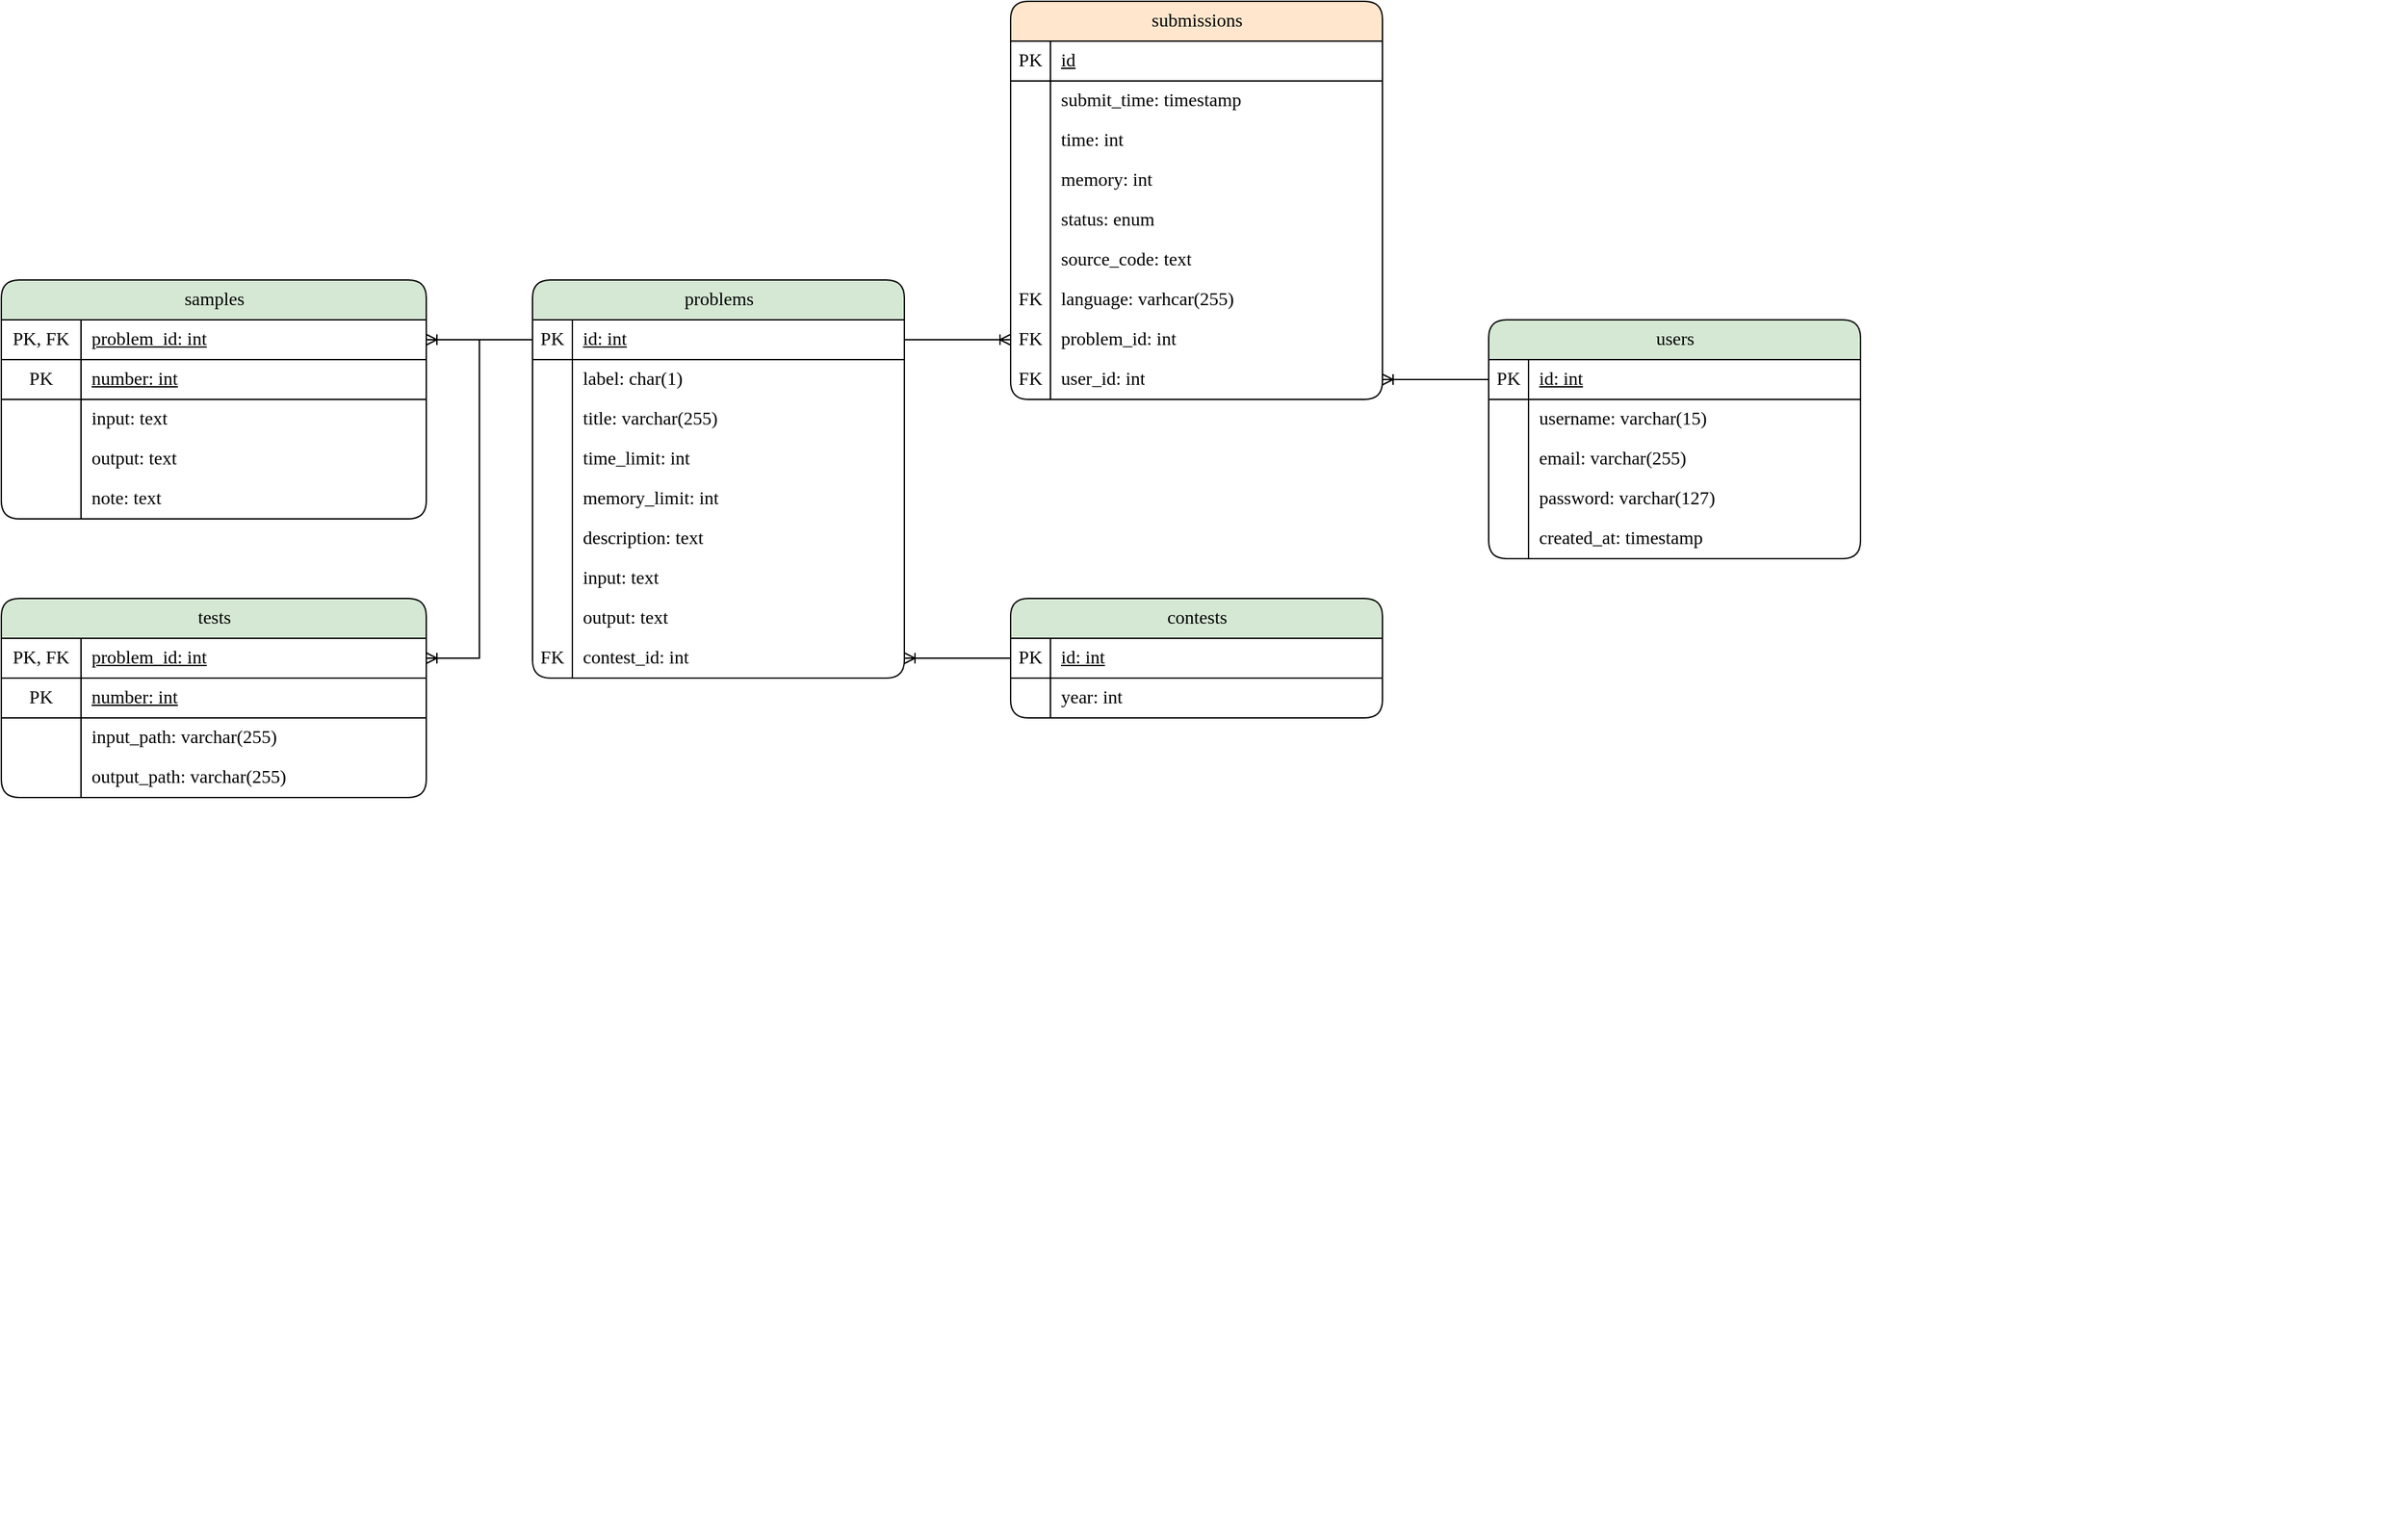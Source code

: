 <mxfile version="25.0.2">
  <diagram name="Page-1" id="STMvV1MIZ5TbxAqeWV0a">
    <mxGraphModel dx="-1514" dy="892" grid="1" gridSize="10" guides="1" tooltips="1" connect="1" arrows="1" fold="1" page="1" pageScale="1" pageWidth="850" pageHeight="1100" math="0" shadow="0">
      <root>
        <mxCell id="0" />
        <mxCell id="1" parent="0" />
        <mxCell id="ep8wzpfSpcMKoBnBQVjx-14" style="edgeStyle=orthogonalEdgeStyle;rounded=0;orthogonalLoop=1;jettySize=auto;html=1;exitX=0.5;exitY=1;exitDx=0;exitDy=0;fontFamily=iran;fontSize=12;fontColor=#000000;" parent="1" edge="1">
          <mxGeometry relative="1" as="geometry">
            <mxPoint x="4440" y="1190" as="sourcePoint" />
            <mxPoint x="4440" y="1190" as="targetPoint" />
          </mxGeometry>
        </mxCell>
        <mxCell id="ep8wzpfSpcMKoBnBQVjx-15" style="edgeStyle=orthogonalEdgeStyle;rounded=0;orthogonalLoop=1;jettySize=auto;html=1;exitX=0.5;exitY=1;exitDx=0;exitDy=0;fontFamily=iran;fontSize=12;fontColor=#000000;" parent="1" edge="1">
          <mxGeometry relative="1" as="geometry">
            <mxPoint x="5242" y="430" as="sourcePoint" />
            <mxPoint x="5242" y="430" as="targetPoint" />
          </mxGeometry>
        </mxCell>
        <mxCell id="ep8wzpfSpcMKoBnBQVjx-202" value="problems" style="shape=table;startSize=30;container=1;collapsible=1;childLayout=tableLayout;fixedRows=1;rowLines=0;fontStyle=0;align=center;resizeLast=1;html=1;fillColor=#d5e8d4;strokeColor=#000000;rounded=1;shadow=0;fontSize=14;fontFamily=iran;verticalAlign=middle;" parent="1" vertex="1">
          <mxGeometry x="3840" y="250" width="280" height="300" as="geometry" />
        </mxCell>
        <mxCell id="ep8wzpfSpcMKoBnBQVjx-203" value="" style="shape=tableRow;horizontal=0;startSize=0;swimlaneHead=0;swimlaneBody=0;fillColor=none;collapsible=0;dropTarget=0;points=[[0,0.5],[1,0.5]];portConstraint=eastwest;top=0;left=0;right=0;bottom=1;fontSize=14;fontFamily=iran;verticalAlign=middle;fontStyle=0" parent="ep8wzpfSpcMKoBnBQVjx-202" vertex="1">
          <mxGeometry y="30" width="280" height="30" as="geometry" />
        </mxCell>
        <mxCell id="ep8wzpfSpcMKoBnBQVjx-204" value="PK" style="shape=partialRectangle;connectable=0;fillColor=none;top=0;left=0;bottom=0;right=0;fontStyle=0;overflow=hidden;whiteSpace=wrap;html=1;fontSize=14;fontFamily=iran;verticalAlign=middle;" parent="ep8wzpfSpcMKoBnBQVjx-203" vertex="1">
          <mxGeometry width="30" height="30" as="geometry">
            <mxRectangle width="30" height="30" as="alternateBounds" />
          </mxGeometry>
        </mxCell>
        <mxCell id="ep8wzpfSpcMKoBnBQVjx-205" value="id: int" style="shape=partialRectangle;connectable=0;fillColor=none;top=0;left=0;bottom=0;right=0;align=left;spacingLeft=6;fontStyle=4;overflow=hidden;whiteSpace=wrap;html=1;fontSize=14;fontFamily=iran;verticalAlign=middle;" parent="ep8wzpfSpcMKoBnBQVjx-203" vertex="1">
          <mxGeometry x="30" width="250" height="30" as="geometry">
            <mxRectangle width="250" height="30" as="alternateBounds" />
          </mxGeometry>
        </mxCell>
        <mxCell id="ep8wzpfSpcMKoBnBQVjx-206" value="" style="shape=tableRow;horizontal=0;startSize=0;swimlaneHead=0;swimlaneBody=0;fillColor=none;collapsible=0;dropTarget=0;points=[[0,0.5],[1,0.5]];portConstraint=eastwest;top=0;left=0;right=0;bottom=0;fontSize=14;fontFamily=iran;verticalAlign=middle;fontStyle=0" parent="ep8wzpfSpcMKoBnBQVjx-202" vertex="1">
          <mxGeometry y="60" width="280" height="30" as="geometry" />
        </mxCell>
        <mxCell id="ep8wzpfSpcMKoBnBQVjx-207" value="" style="shape=partialRectangle;connectable=0;fillColor=none;top=0;left=0;bottom=0;right=0;editable=1;overflow=hidden;whiteSpace=wrap;html=1;fontSize=14;fontFamily=iran;verticalAlign=middle;fontStyle=0" parent="ep8wzpfSpcMKoBnBQVjx-206" vertex="1">
          <mxGeometry width="30" height="30" as="geometry">
            <mxRectangle width="30" height="30" as="alternateBounds" />
          </mxGeometry>
        </mxCell>
        <mxCell id="ep8wzpfSpcMKoBnBQVjx-208" value="label: char(1)" style="shape=partialRectangle;connectable=0;fillColor=none;top=0;left=0;bottom=0;right=0;align=left;spacingLeft=6;overflow=hidden;whiteSpace=wrap;html=1;fontSize=14;fontFamily=iran;verticalAlign=middle;fontStyle=0" parent="ep8wzpfSpcMKoBnBQVjx-206" vertex="1">
          <mxGeometry x="30" width="250" height="30" as="geometry">
            <mxRectangle width="250" height="30" as="alternateBounds" />
          </mxGeometry>
        </mxCell>
        <mxCell id="ep8wzpfSpcMKoBnBQVjx-209" value="" style="shape=tableRow;horizontal=0;startSize=0;swimlaneHead=0;swimlaneBody=0;fillColor=none;collapsible=0;dropTarget=0;points=[[0,0.5],[1,0.5]];portConstraint=eastwest;top=0;left=0;right=0;bottom=0;fontSize=14;fontFamily=iran;verticalAlign=middle;fontStyle=0" parent="ep8wzpfSpcMKoBnBQVjx-202" vertex="1">
          <mxGeometry y="90" width="280" height="30" as="geometry" />
        </mxCell>
        <mxCell id="ep8wzpfSpcMKoBnBQVjx-210" value="" style="shape=partialRectangle;connectable=0;fillColor=none;top=0;left=0;bottom=0;right=0;editable=1;overflow=hidden;whiteSpace=wrap;html=1;fontSize=14;fontFamily=iran;verticalAlign=middle;fontStyle=0" parent="ep8wzpfSpcMKoBnBQVjx-209" vertex="1">
          <mxGeometry width="30" height="30" as="geometry">
            <mxRectangle width="30" height="30" as="alternateBounds" />
          </mxGeometry>
        </mxCell>
        <mxCell id="ep8wzpfSpcMKoBnBQVjx-211" value="title: varchar(255)" style="shape=partialRectangle;connectable=0;fillColor=none;top=0;left=0;bottom=0;right=0;align=left;spacingLeft=6;overflow=hidden;whiteSpace=wrap;html=1;fontSize=14;fontFamily=iran;verticalAlign=middle;fontStyle=0" parent="ep8wzpfSpcMKoBnBQVjx-209" vertex="1">
          <mxGeometry x="30" width="250" height="30" as="geometry">
            <mxRectangle width="250" height="30" as="alternateBounds" />
          </mxGeometry>
        </mxCell>
        <mxCell id="HKbaCR7QUr6I-h1DH5Dr-52" value="" style="shape=tableRow;horizontal=0;startSize=0;swimlaneHead=0;swimlaneBody=0;fillColor=none;collapsible=0;dropTarget=0;points=[[0,0.5],[1,0.5]];portConstraint=eastwest;top=0;left=0;right=0;bottom=0;fontSize=14;fontFamily=iran;verticalAlign=middle;fontStyle=0" parent="ep8wzpfSpcMKoBnBQVjx-202" vertex="1">
          <mxGeometry y="120" width="280" height="30" as="geometry" />
        </mxCell>
        <mxCell id="HKbaCR7QUr6I-h1DH5Dr-53" value="" style="shape=partialRectangle;connectable=0;fillColor=none;top=0;left=0;bottom=0;right=0;editable=1;overflow=hidden;whiteSpace=wrap;html=1;fontSize=14;fontFamily=iran;verticalAlign=middle;fontStyle=0" parent="HKbaCR7QUr6I-h1DH5Dr-52" vertex="1">
          <mxGeometry width="30" height="30" as="geometry">
            <mxRectangle width="30" height="30" as="alternateBounds" />
          </mxGeometry>
        </mxCell>
        <mxCell id="HKbaCR7QUr6I-h1DH5Dr-54" value="time_limit: int" style="shape=partialRectangle;connectable=0;fillColor=none;top=0;left=0;bottom=0;right=0;align=left;spacingLeft=6;overflow=hidden;whiteSpace=wrap;html=1;fontSize=14;fontFamily=iran;verticalAlign=middle;fontStyle=0" parent="HKbaCR7QUr6I-h1DH5Dr-52" vertex="1">
          <mxGeometry x="30" width="250" height="30" as="geometry">
            <mxRectangle width="250" height="30" as="alternateBounds" />
          </mxGeometry>
        </mxCell>
        <mxCell id="HKbaCR7QUr6I-h1DH5Dr-49" value="" style="shape=tableRow;horizontal=0;startSize=0;swimlaneHead=0;swimlaneBody=0;fillColor=none;collapsible=0;dropTarget=0;points=[[0,0.5],[1,0.5]];portConstraint=eastwest;top=0;left=0;right=0;bottom=0;fontSize=14;fontFamily=iran;verticalAlign=middle;fontStyle=0" parent="ep8wzpfSpcMKoBnBQVjx-202" vertex="1">
          <mxGeometry y="150" width="280" height="30" as="geometry" />
        </mxCell>
        <mxCell id="HKbaCR7QUr6I-h1DH5Dr-50" value="" style="shape=partialRectangle;connectable=0;fillColor=none;top=0;left=0;bottom=0;right=0;editable=1;overflow=hidden;whiteSpace=wrap;html=1;fontSize=14;fontFamily=iran;verticalAlign=middle;fontStyle=0" parent="HKbaCR7QUr6I-h1DH5Dr-49" vertex="1">
          <mxGeometry width="30" height="30" as="geometry">
            <mxRectangle width="30" height="30" as="alternateBounds" />
          </mxGeometry>
        </mxCell>
        <mxCell id="HKbaCR7QUr6I-h1DH5Dr-51" value="memory_limit: int" style="shape=partialRectangle;connectable=0;fillColor=none;top=0;left=0;bottom=0;right=0;align=left;spacingLeft=6;overflow=hidden;whiteSpace=wrap;html=1;fontSize=14;fontFamily=iran;verticalAlign=middle;fontStyle=0" parent="HKbaCR7QUr6I-h1DH5Dr-49" vertex="1">
          <mxGeometry x="30" width="250" height="30" as="geometry">
            <mxRectangle width="250" height="30" as="alternateBounds" />
          </mxGeometry>
        </mxCell>
        <mxCell id="ep8wzpfSpcMKoBnBQVjx-218" value="" style="shape=tableRow;horizontal=0;startSize=0;swimlaneHead=0;swimlaneBody=0;fillColor=none;collapsible=0;dropTarget=0;points=[[0,0.5],[1,0.5]];portConstraint=eastwest;top=0;left=0;right=0;bottom=0;fontSize=14;fontFamily=iran;verticalAlign=middle;fontStyle=0" parent="ep8wzpfSpcMKoBnBQVjx-202" vertex="1">
          <mxGeometry y="180" width="280" height="30" as="geometry" />
        </mxCell>
        <mxCell id="ep8wzpfSpcMKoBnBQVjx-219" value="" style="shape=partialRectangle;connectable=0;fillColor=none;top=0;left=0;bottom=0;right=0;editable=1;overflow=hidden;whiteSpace=wrap;html=1;fontSize=14;fontFamily=iran;verticalAlign=middle;fontStyle=0" parent="ep8wzpfSpcMKoBnBQVjx-218" vertex="1">
          <mxGeometry width="30" height="30" as="geometry">
            <mxRectangle width="30" height="30" as="alternateBounds" />
          </mxGeometry>
        </mxCell>
        <mxCell id="ep8wzpfSpcMKoBnBQVjx-220" value="description: text" style="shape=partialRectangle;connectable=0;fillColor=none;top=0;left=0;bottom=0;right=0;align=left;spacingLeft=6;overflow=hidden;whiteSpace=wrap;html=1;fontSize=14;fontFamily=iran;verticalAlign=middle;fontStyle=0" parent="ep8wzpfSpcMKoBnBQVjx-218" vertex="1">
          <mxGeometry x="30" width="250" height="30" as="geometry">
            <mxRectangle width="250" height="30" as="alternateBounds" />
          </mxGeometry>
        </mxCell>
        <mxCell id="ep8wzpfSpcMKoBnBQVjx-221" value="" style="shape=tableRow;horizontal=0;startSize=0;swimlaneHead=0;swimlaneBody=0;fillColor=none;collapsible=0;dropTarget=0;points=[[0,0.5],[1,0.5]];portConstraint=eastwest;top=0;left=0;right=0;bottom=0;fontSize=14;fontFamily=iran;verticalAlign=middle;fontStyle=0" parent="ep8wzpfSpcMKoBnBQVjx-202" vertex="1">
          <mxGeometry y="210" width="280" height="30" as="geometry" />
        </mxCell>
        <mxCell id="ep8wzpfSpcMKoBnBQVjx-222" value="" style="shape=partialRectangle;connectable=0;fillColor=none;top=0;left=0;bottom=0;right=0;editable=1;overflow=hidden;whiteSpace=wrap;html=1;fontSize=14;fontFamily=iran;verticalAlign=middle;fontStyle=0" parent="ep8wzpfSpcMKoBnBQVjx-221" vertex="1">
          <mxGeometry width="30" height="30" as="geometry">
            <mxRectangle width="30" height="30" as="alternateBounds" />
          </mxGeometry>
        </mxCell>
        <mxCell id="ep8wzpfSpcMKoBnBQVjx-223" value="input: text" style="shape=partialRectangle;connectable=0;fillColor=none;top=0;left=0;bottom=0;right=0;align=left;spacingLeft=6;overflow=hidden;whiteSpace=wrap;html=1;fontSize=14;fontFamily=iran;verticalAlign=middle;fontStyle=0" parent="ep8wzpfSpcMKoBnBQVjx-221" vertex="1">
          <mxGeometry x="30" width="250" height="30" as="geometry">
            <mxRectangle width="250" height="30" as="alternateBounds" />
          </mxGeometry>
        </mxCell>
        <mxCell id="ep8wzpfSpcMKoBnBQVjx-224" value="" style="shape=tableRow;horizontal=0;startSize=0;swimlaneHead=0;swimlaneBody=0;fillColor=none;collapsible=0;dropTarget=0;points=[[0,0.5],[1,0.5]];portConstraint=eastwest;top=0;left=0;right=0;bottom=0;fontSize=14;fontFamily=iran;verticalAlign=middle;fontStyle=0" parent="ep8wzpfSpcMKoBnBQVjx-202" vertex="1">
          <mxGeometry y="240" width="280" height="30" as="geometry" />
        </mxCell>
        <mxCell id="ep8wzpfSpcMKoBnBQVjx-225" value="" style="shape=partialRectangle;connectable=0;fillColor=none;top=0;left=0;bottom=0;right=0;editable=1;overflow=hidden;whiteSpace=wrap;html=1;fontSize=14;fontFamily=iran;verticalAlign=middle;fontStyle=0" parent="ep8wzpfSpcMKoBnBQVjx-224" vertex="1">
          <mxGeometry width="30" height="30" as="geometry">
            <mxRectangle width="30" height="30" as="alternateBounds" />
          </mxGeometry>
        </mxCell>
        <mxCell id="ep8wzpfSpcMKoBnBQVjx-226" value="output: text" style="shape=partialRectangle;connectable=0;fillColor=none;top=0;left=0;bottom=0;right=0;align=left;spacingLeft=6;overflow=hidden;whiteSpace=wrap;html=1;fontSize=14;fontFamily=iran;verticalAlign=middle;fontStyle=0" parent="ep8wzpfSpcMKoBnBQVjx-224" vertex="1">
          <mxGeometry x="30" width="250" height="30" as="geometry">
            <mxRectangle width="250" height="30" as="alternateBounds" />
          </mxGeometry>
        </mxCell>
        <mxCell id="H7do867-xumAHPZQYO8L-10" value="" style="shape=tableRow;horizontal=0;startSize=0;swimlaneHead=0;swimlaneBody=0;fillColor=none;collapsible=0;dropTarget=0;points=[[0,0.5],[1,0.5]];portConstraint=eastwest;top=0;left=0;right=0;bottom=0;fontSize=14;fontFamily=iran;verticalAlign=middle;fontStyle=0" parent="ep8wzpfSpcMKoBnBQVjx-202" vertex="1">
          <mxGeometry y="270" width="280" height="30" as="geometry" />
        </mxCell>
        <mxCell id="H7do867-xumAHPZQYO8L-11" value="FK" style="shape=partialRectangle;connectable=0;fillColor=none;top=0;left=0;bottom=0;right=0;editable=1;overflow=hidden;whiteSpace=wrap;html=1;fontSize=14;fontFamily=iran;verticalAlign=middle;fontStyle=0" parent="H7do867-xumAHPZQYO8L-10" vertex="1">
          <mxGeometry width="30" height="30" as="geometry">
            <mxRectangle width="30" height="30" as="alternateBounds" />
          </mxGeometry>
        </mxCell>
        <mxCell id="H7do867-xumAHPZQYO8L-12" value="contest_id: int" style="shape=partialRectangle;connectable=0;fillColor=none;top=0;left=0;bottom=0;right=0;align=left;spacingLeft=6;overflow=hidden;whiteSpace=wrap;html=1;fontSize=14;fontFamily=iran;verticalAlign=middle;fontStyle=0" parent="H7do867-xumAHPZQYO8L-10" vertex="1">
          <mxGeometry x="30" width="250" height="30" as="geometry">
            <mxRectangle width="250" height="30" as="alternateBounds" />
          </mxGeometry>
        </mxCell>
        <mxCell id="ep8wzpfSpcMKoBnBQVjx-251" value="contests" style="shape=table;startSize=30;container=1;collapsible=1;childLayout=tableLayout;fixedRows=1;rowLines=0;fontStyle=0;align=center;resizeLast=1;html=1;fillColor=#d5e8d4;strokeColor=#000000;rounded=1;shadow=0;fontSize=14;fontFamily=iran;verticalAlign=middle;" parent="1" vertex="1">
          <mxGeometry x="4200" y="490" width="280" height="90" as="geometry">
            <mxRectangle x="4200" y="490" width="90" height="30" as="alternateBounds" />
          </mxGeometry>
        </mxCell>
        <mxCell id="ep8wzpfSpcMKoBnBQVjx-252" value="" style="shape=tableRow;horizontal=0;startSize=0;swimlaneHead=0;swimlaneBody=0;fillColor=none;collapsible=0;dropTarget=0;points=[[0,0.5],[1,0.5]];portConstraint=eastwest;top=0;left=0;right=0;bottom=1;fontSize=14;fontFamily=iran;verticalAlign=middle;fontStyle=0" parent="ep8wzpfSpcMKoBnBQVjx-251" vertex="1">
          <mxGeometry y="30" width="280" height="30" as="geometry" />
        </mxCell>
        <mxCell id="ep8wzpfSpcMKoBnBQVjx-253" value="PK" style="shape=partialRectangle;connectable=0;fillColor=none;top=0;left=0;bottom=0;right=0;fontStyle=0;overflow=hidden;whiteSpace=wrap;html=1;fontSize=14;fontFamily=iran;verticalAlign=middle;" parent="ep8wzpfSpcMKoBnBQVjx-252" vertex="1">
          <mxGeometry width="30" height="30" as="geometry">
            <mxRectangle width="30" height="30" as="alternateBounds" />
          </mxGeometry>
        </mxCell>
        <mxCell id="ep8wzpfSpcMKoBnBQVjx-254" value="id: int" style="shape=partialRectangle;connectable=0;fillColor=none;top=0;left=0;bottom=0;right=0;align=left;spacingLeft=6;fontStyle=4;overflow=hidden;whiteSpace=wrap;html=1;fontSize=14;fontFamily=iran;verticalAlign=middle;" parent="ep8wzpfSpcMKoBnBQVjx-252" vertex="1">
          <mxGeometry x="30" width="250" height="30" as="geometry">
            <mxRectangle width="250" height="30" as="alternateBounds" />
          </mxGeometry>
        </mxCell>
        <mxCell id="ep8wzpfSpcMKoBnBQVjx-255" value="" style="shape=tableRow;horizontal=0;startSize=0;swimlaneHead=0;swimlaneBody=0;fillColor=none;collapsible=0;dropTarget=0;points=[[0,0.5],[1,0.5]];portConstraint=eastwest;top=0;left=0;right=0;bottom=0;fontSize=14;fontFamily=iran;verticalAlign=middle;fontStyle=0" parent="ep8wzpfSpcMKoBnBQVjx-251" vertex="1">
          <mxGeometry y="60" width="280" height="30" as="geometry" />
        </mxCell>
        <mxCell id="ep8wzpfSpcMKoBnBQVjx-256" value="" style="shape=partialRectangle;connectable=0;fillColor=none;top=0;left=0;bottom=0;right=0;editable=1;overflow=hidden;whiteSpace=wrap;html=1;fontSize=14;fontFamily=iran;verticalAlign=middle;fontStyle=0" parent="ep8wzpfSpcMKoBnBQVjx-255" vertex="1">
          <mxGeometry width="30" height="30" as="geometry">
            <mxRectangle width="30" height="30" as="alternateBounds" />
          </mxGeometry>
        </mxCell>
        <mxCell id="ep8wzpfSpcMKoBnBQVjx-257" value="year: int&amp;nbsp;" style="shape=partialRectangle;connectable=0;fillColor=none;top=0;left=0;bottom=0;right=0;align=left;spacingLeft=6;overflow=hidden;whiteSpace=wrap;html=1;fontSize=14;fontFamily=iran;verticalAlign=middle;fontStyle=0" parent="ep8wzpfSpcMKoBnBQVjx-255" vertex="1">
          <mxGeometry x="30" width="250" height="30" as="geometry">
            <mxRectangle width="250" height="30" as="alternateBounds" />
          </mxGeometry>
        </mxCell>
        <mxCell id="ep8wzpfSpcMKoBnBQVjx-258" value="samples" style="shape=table;startSize=30;container=1;collapsible=1;childLayout=tableLayout;fixedRows=1;rowLines=0;fontStyle=0;align=center;resizeLast=1;html=1;rounded=1;shadow=0;fontSize=14;fontFamily=iran;verticalAlign=middle;fillColor=#d5e8d4;strokeColor=#000000;" parent="1" vertex="1">
          <mxGeometry x="3440" y="250" width="320" height="180" as="geometry" />
        </mxCell>
        <mxCell id="ep8wzpfSpcMKoBnBQVjx-259" value="" style="shape=tableRow;horizontal=0;startSize=0;swimlaneHead=0;swimlaneBody=0;fillColor=none;collapsible=0;dropTarget=0;points=[[0,0.5],[1,0.5]];portConstraint=eastwest;top=0;left=0;right=0;bottom=1;fontSize=14;fontFamily=iran;verticalAlign=middle;fontStyle=0" parent="ep8wzpfSpcMKoBnBQVjx-258" vertex="1">
          <mxGeometry y="30" width="320" height="30" as="geometry" />
        </mxCell>
        <mxCell id="ep8wzpfSpcMKoBnBQVjx-260" value="PK, FK" style="shape=partialRectangle;connectable=0;fillColor=none;top=0;left=0;bottom=0;right=0;fontStyle=0;overflow=hidden;whiteSpace=wrap;html=1;fontSize=14;fontFamily=iran;verticalAlign=middle;" parent="ep8wzpfSpcMKoBnBQVjx-259" vertex="1">
          <mxGeometry width="60" height="30" as="geometry">
            <mxRectangle width="60" height="30" as="alternateBounds" />
          </mxGeometry>
        </mxCell>
        <mxCell id="ep8wzpfSpcMKoBnBQVjx-261" value="problem_id: int" style="shape=partialRectangle;connectable=0;fillColor=none;top=0;left=0;bottom=0;right=0;align=left;spacingLeft=6;fontStyle=4;overflow=hidden;whiteSpace=wrap;html=1;fontSize=14;fontFamily=iran;verticalAlign=middle;" parent="ep8wzpfSpcMKoBnBQVjx-259" vertex="1">
          <mxGeometry x="60" width="260" height="30" as="geometry">
            <mxRectangle width="260" height="30" as="alternateBounds" />
          </mxGeometry>
        </mxCell>
        <mxCell id="jGOl1epupGTDNu_L86Ar-35" value="" style="shape=tableRow;horizontal=0;startSize=0;swimlaneHead=0;swimlaneBody=0;fillColor=none;collapsible=0;dropTarget=0;points=[[0,0.5],[1,0.5]];portConstraint=eastwest;top=0;left=0;right=0;bottom=1;fontSize=14;fontFamily=iran;verticalAlign=middle;fontStyle=0" parent="ep8wzpfSpcMKoBnBQVjx-258" vertex="1">
          <mxGeometry y="60" width="320" height="30" as="geometry" />
        </mxCell>
        <mxCell id="jGOl1epupGTDNu_L86Ar-36" value="PK" style="shape=partialRectangle;connectable=0;fillColor=none;top=0;left=0;bottom=0;right=0;fontStyle=0;overflow=hidden;whiteSpace=wrap;html=1;fontSize=14;fontFamily=iran;verticalAlign=middle;" parent="jGOl1epupGTDNu_L86Ar-35" vertex="1">
          <mxGeometry width="60" height="30" as="geometry">
            <mxRectangle width="60" height="30" as="alternateBounds" />
          </mxGeometry>
        </mxCell>
        <mxCell id="jGOl1epupGTDNu_L86Ar-37" value="number: int" style="shape=partialRectangle;connectable=0;fillColor=none;top=0;left=0;bottom=0;right=0;align=left;spacingLeft=6;fontStyle=4;overflow=hidden;whiteSpace=wrap;html=1;fontSize=14;fontFamily=iran;verticalAlign=middle;" parent="jGOl1epupGTDNu_L86Ar-35" vertex="1">
          <mxGeometry x="60" width="260" height="30" as="geometry">
            <mxRectangle width="260" height="30" as="alternateBounds" />
          </mxGeometry>
        </mxCell>
        <mxCell id="20WNl971z0P9YcjK55sY-7" value="" style="shape=tableRow;horizontal=0;startSize=0;swimlaneHead=0;swimlaneBody=0;fillColor=none;collapsible=0;dropTarget=0;points=[[0,0.5],[1,0.5]];portConstraint=eastwest;top=0;left=0;right=0;bottom=0;fontSize=14;fontFamily=iran;verticalAlign=middle;fontStyle=0" parent="ep8wzpfSpcMKoBnBQVjx-258" vertex="1">
          <mxGeometry y="90" width="320" height="30" as="geometry" />
        </mxCell>
        <mxCell id="20WNl971z0P9YcjK55sY-8" value="" style="shape=partialRectangle;connectable=0;fillColor=none;top=0;left=0;bottom=0;right=0;editable=1;overflow=hidden;whiteSpace=wrap;html=1;fontSize=14;fontFamily=iran;verticalAlign=middle;fontStyle=0" parent="20WNl971z0P9YcjK55sY-7" vertex="1">
          <mxGeometry width="60" height="30" as="geometry">
            <mxRectangle width="60" height="30" as="alternateBounds" />
          </mxGeometry>
        </mxCell>
        <mxCell id="20WNl971z0P9YcjK55sY-9" value="input: text" style="shape=partialRectangle;connectable=0;fillColor=none;top=0;left=0;bottom=0;right=0;align=left;spacingLeft=6;overflow=hidden;whiteSpace=wrap;html=1;fontSize=14;fontFamily=iran;verticalAlign=middle;fontStyle=0" parent="20WNl971z0P9YcjK55sY-7" vertex="1">
          <mxGeometry x="60" width="260" height="30" as="geometry">
            <mxRectangle width="260" height="30" as="alternateBounds" />
          </mxGeometry>
        </mxCell>
        <mxCell id="20WNl971z0P9YcjK55sY-10" value="" style="shape=tableRow;horizontal=0;startSize=0;swimlaneHead=0;swimlaneBody=0;fillColor=none;collapsible=0;dropTarget=0;points=[[0,0.5],[1,0.5]];portConstraint=eastwest;top=0;left=0;right=0;bottom=0;fontSize=14;fontFamily=iran;verticalAlign=middle;fontStyle=0" parent="ep8wzpfSpcMKoBnBQVjx-258" vertex="1">
          <mxGeometry y="120" width="320" height="30" as="geometry" />
        </mxCell>
        <mxCell id="20WNl971z0P9YcjK55sY-11" value="" style="shape=partialRectangle;connectable=0;fillColor=none;top=0;left=0;bottom=0;right=0;editable=1;overflow=hidden;whiteSpace=wrap;html=1;fontSize=14;fontFamily=iran;verticalAlign=middle;fontStyle=0" parent="20WNl971z0P9YcjK55sY-10" vertex="1">
          <mxGeometry width="60" height="30" as="geometry">
            <mxRectangle width="60" height="30" as="alternateBounds" />
          </mxGeometry>
        </mxCell>
        <mxCell id="20WNl971z0P9YcjK55sY-12" value="output: text" style="shape=partialRectangle;connectable=0;fillColor=none;top=0;left=0;bottom=0;right=0;align=left;spacingLeft=6;overflow=hidden;whiteSpace=wrap;html=1;fontSize=14;fontFamily=iran;verticalAlign=middle;fontStyle=0" parent="20WNl971z0P9YcjK55sY-10" vertex="1">
          <mxGeometry x="60" width="260" height="30" as="geometry">
            <mxRectangle width="260" height="30" as="alternateBounds" />
          </mxGeometry>
        </mxCell>
        <mxCell id="-Jd2quR2y2yOFigOIKzP-6" value="" style="shape=tableRow;horizontal=0;startSize=0;swimlaneHead=0;swimlaneBody=0;fillColor=none;collapsible=0;dropTarget=0;points=[[0,0.5],[1,0.5]];portConstraint=eastwest;top=0;left=0;right=0;bottom=0;fontSize=14;fontFamily=iran;verticalAlign=middle;fontStyle=0" parent="ep8wzpfSpcMKoBnBQVjx-258" vertex="1">
          <mxGeometry y="150" width="320" height="30" as="geometry" />
        </mxCell>
        <mxCell id="-Jd2quR2y2yOFigOIKzP-7" value="" style="shape=partialRectangle;connectable=0;fillColor=none;top=0;left=0;bottom=0;right=0;editable=1;overflow=hidden;whiteSpace=wrap;html=1;fontSize=14;fontFamily=iran;verticalAlign=middle;fontStyle=0" parent="-Jd2quR2y2yOFigOIKzP-6" vertex="1">
          <mxGeometry width="60" height="30" as="geometry">
            <mxRectangle width="60" height="30" as="alternateBounds" />
          </mxGeometry>
        </mxCell>
        <mxCell id="-Jd2quR2y2yOFigOIKzP-8" value="note: text" style="shape=partialRectangle;connectable=0;fillColor=none;top=0;left=0;bottom=0;right=0;align=left;spacingLeft=6;overflow=hidden;whiteSpace=wrap;html=1;fontSize=14;fontFamily=iran;verticalAlign=middle;fontStyle=0" parent="-Jd2quR2y2yOFigOIKzP-6" vertex="1">
          <mxGeometry x="60" width="260" height="30" as="geometry">
            <mxRectangle width="260" height="30" as="alternateBounds" />
          </mxGeometry>
        </mxCell>
        <mxCell id="ep8wzpfSpcMKoBnBQVjx-267" value="submissions" style="shape=table;startSize=30;container=1;collapsible=1;childLayout=tableLayout;fixedRows=1;rowLines=0;fontStyle=0;align=center;resizeLast=1;html=1;fillColor=#ffe6cc;strokeColor=#000000;rounded=1;shadow=0;fontSize=14;fontFamily=iran;verticalAlign=middle;" parent="1" vertex="1">
          <mxGeometry x="4200" y="40" width="280" height="300" as="geometry" />
        </mxCell>
        <mxCell id="ep8wzpfSpcMKoBnBQVjx-268" value="" style="shape=tableRow;horizontal=0;startSize=0;swimlaneHead=0;swimlaneBody=0;fillColor=none;collapsible=0;dropTarget=0;points=[[0,0.5],[1,0.5]];portConstraint=eastwest;top=0;left=0;right=0;bottom=1;fontSize=14;fontFamily=iran;verticalAlign=middle;fontStyle=0" parent="ep8wzpfSpcMKoBnBQVjx-267" vertex="1">
          <mxGeometry y="30" width="280" height="30" as="geometry" />
        </mxCell>
        <mxCell id="ep8wzpfSpcMKoBnBQVjx-269" value="PK" style="shape=partialRectangle;connectable=0;fillColor=none;top=0;left=0;bottom=0;right=0;fontStyle=0;overflow=hidden;whiteSpace=wrap;html=1;fontSize=14;fontFamily=iran;verticalAlign=middle;" parent="ep8wzpfSpcMKoBnBQVjx-268" vertex="1">
          <mxGeometry width="30" height="30" as="geometry">
            <mxRectangle width="30" height="30" as="alternateBounds" />
          </mxGeometry>
        </mxCell>
        <mxCell id="ep8wzpfSpcMKoBnBQVjx-270" value="id" style="shape=partialRectangle;connectable=0;fillColor=none;top=0;left=0;bottom=0;right=0;align=left;spacingLeft=6;fontStyle=4;overflow=hidden;whiteSpace=wrap;html=1;fontSize=14;fontFamily=iran;verticalAlign=middle;" parent="ep8wzpfSpcMKoBnBQVjx-268" vertex="1">
          <mxGeometry x="30" width="250" height="30" as="geometry">
            <mxRectangle width="250" height="30" as="alternateBounds" />
          </mxGeometry>
        </mxCell>
        <mxCell id="ep8wzpfSpcMKoBnBQVjx-274" value="" style="shape=tableRow;horizontal=0;startSize=0;swimlaneHead=0;swimlaneBody=0;fillColor=none;collapsible=0;dropTarget=0;points=[[0,0.5],[1,0.5]];portConstraint=eastwest;top=0;left=0;right=0;bottom=0;fontSize=14;fontFamily=iran;verticalAlign=middle;fontStyle=0" parent="ep8wzpfSpcMKoBnBQVjx-267" vertex="1">
          <mxGeometry y="60" width="280" height="30" as="geometry" />
        </mxCell>
        <mxCell id="ep8wzpfSpcMKoBnBQVjx-275" value="" style="shape=partialRectangle;connectable=0;fillColor=none;top=0;left=0;bottom=0;right=0;editable=1;overflow=hidden;whiteSpace=wrap;html=1;fontSize=14;fontFamily=iran;verticalAlign=middle;fontStyle=0" parent="ep8wzpfSpcMKoBnBQVjx-274" vertex="1">
          <mxGeometry width="30" height="30" as="geometry">
            <mxRectangle width="30" height="30" as="alternateBounds" />
          </mxGeometry>
        </mxCell>
        <mxCell id="ep8wzpfSpcMKoBnBQVjx-276" value="submit_time: timestamp" style="shape=partialRectangle;connectable=0;fillColor=none;top=0;left=0;bottom=0;right=0;align=left;spacingLeft=6;overflow=hidden;whiteSpace=wrap;html=1;fontSize=14;fontFamily=iran;verticalAlign=middle;fontStyle=0" parent="ep8wzpfSpcMKoBnBQVjx-274" vertex="1">
          <mxGeometry x="30" width="250" height="30" as="geometry">
            <mxRectangle width="250" height="30" as="alternateBounds" />
          </mxGeometry>
        </mxCell>
        <mxCell id="HKbaCR7QUr6I-h1DH5Dr-37" value="" style="shape=tableRow;horizontal=0;startSize=0;swimlaneHead=0;swimlaneBody=0;fillColor=none;collapsible=0;dropTarget=0;points=[[0,0.5],[1,0.5]];portConstraint=eastwest;top=0;left=0;right=0;bottom=0;fontSize=14;fontFamily=iran;verticalAlign=middle;fontStyle=0" parent="ep8wzpfSpcMKoBnBQVjx-267" vertex="1">
          <mxGeometry y="90" width="280" height="30" as="geometry" />
        </mxCell>
        <mxCell id="HKbaCR7QUr6I-h1DH5Dr-38" value="" style="shape=partialRectangle;connectable=0;fillColor=none;top=0;left=0;bottom=0;right=0;editable=1;overflow=hidden;whiteSpace=wrap;html=1;fontSize=14;fontFamily=iran;verticalAlign=middle;fontStyle=0" parent="HKbaCR7QUr6I-h1DH5Dr-37" vertex="1">
          <mxGeometry width="30" height="30" as="geometry">
            <mxRectangle width="30" height="30" as="alternateBounds" />
          </mxGeometry>
        </mxCell>
        <mxCell id="HKbaCR7QUr6I-h1DH5Dr-39" value="time: int" style="shape=partialRectangle;connectable=0;fillColor=none;top=0;left=0;bottom=0;right=0;align=left;spacingLeft=6;overflow=hidden;whiteSpace=wrap;html=1;fontSize=14;fontFamily=iran;verticalAlign=middle;fontStyle=0" parent="HKbaCR7QUr6I-h1DH5Dr-37" vertex="1">
          <mxGeometry x="30" width="250" height="30" as="geometry">
            <mxRectangle width="250" height="30" as="alternateBounds" />
          </mxGeometry>
        </mxCell>
        <mxCell id="HKbaCR7QUr6I-h1DH5Dr-40" value="" style="shape=tableRow;horizontal=0;startSize=0;swimlaneHead=0;swimlaneBody=0;fillColor=none;collapsible=0;dropTarget=0;points=[[0,0.5],[1,0.5]];portConstraint=eastwest;top=0;left=0;right=0;bottom=0;fontSize=14;fontFamily=iran;verticalAlign=middle;fontStyle=0" parent="ep8wzpfSpcMKoBnBQVjx-267" vertex="1">
          <mxGeometry y="120" width="280" height="30" as="geometry" />
        </mxCell>
        <mxCell id="HKbaCR7QUr6I-h1DH5Dr-41" value="" style="shape=partialRectangle;connectable=0;fillColor=none;top=0;left=0;bottom=0;right=0;editable=1;overflow=hidden;whiteSpace=wrap;html=1;fontSize=14;fontFamily=iran;verticalAlign=middle;fontStyle=0" parent="HKbaCR7QUr6I-h1DH5Dr-40" vertex="1">
          <mxGeometry width="30" height="30" as="geometry">
            <mxRectangle width="30" height="30" as="alternateBounds" />
          </mxGeometry>
        </mxCell>
        <mxCell id="HKbaCR7QUr6I-h1DH5Dr-42" value="memory: int" style="shape=partialRectangle;connectable=0;fillColor=none;top=0;left=0;bottom=0;right=0;align=left;spacingLeft=6;overflow=hidden;whiteSpace=wrap;html=1;fontSize=14;fontFamily=iran;verticalAlign=middle;fontStyle=0" parent="HKbaCR7QUr6I-h1DH5Dr-40" vertex="1">
          <mxGeometry x="30" width="250" height="30" as="geometry">
            <mxRectangle width="250" height="30" as="alternateBounds" />
          </mxGeometry>
        </mxCell>
        <mxCell id="ep8wzpfSpcMKoBnBQVjx-283" value="" style="shape=tableRow;horizontal=0;startSize=0;swimlaneHead=0;swimlaneBody=0;fillColor=none;collapsible=0;dropTarget=0;points=[[0,0.5],[1,0.5]];portConstraint=eastwest;top=0;left=0;right=0;bottom=0;fontSize=14;fontFamily=iran;verticalAlign=middle;fontStyle=0" parent="ep8wzpfSpcMKoBnBQVjx-267" vertex="1">
          <mxGeometry y="150" width="280" height="30" as="geometry" />
        </mxCell>
        <mxCell id="ep8wzpfSpcMKoBnBQVjx-284" value="" style="shape=partialRectangle;connectable=0;fillColor=none;top=0;left=0;bottom=0;right=0;editable=1;overflow=hidden;whiteSpace=wrap;html=1;fontSize=14;fontFamily=iran;verticalAlign=middle;fontStyle=0" parent="ep8wzpfSpcMKoBnBQVjx-283" vertex="1">
          <mxGeometry width="30" height="30" as="geometry">
            <mxRectangle width="30" height="30" as="alternateBounds" />
          </mxGeometry>
        </mxCell>
        <mxCell id="ep8wzpfSpcMKoBnBQVjx-285" value="status: enum" style="shape=partialRectangle;connectable=0;fillColor=none;top=0;left=0;bottom=0;right=0;align=left;spacingLeft=6;overflow=hidden;whiteSpace=wrap;html=1;fontSize=14;fontFamily=iran;verticalAlign=middle;fontStyle=0" parent="ep8wzpfSpcMKoBnBQVjx-283" vertex="1">
          <mxGeometry x="30" width="250" height="30" as="geometry">
            <mxRectangle width="250" height="30" as="alternateBounds" />
          </mxGeometry>
        </mxCell>
        <mxCell id="ep8wzpfSpcMKoBnBQVjx-289" value="" style="shape=tableRow;horizontal=0;startSize=0;swimlaneHead=0;swimlaneBody=0;fillColor=none;collapsible=0;dropTarget=0;points=[[0,0.5],[1,0.5]];portConstraint=eastwest;top=0;left=0;right=0;bottom=0;fontSize=14;fontFamily=iran;verticalAlign=middle;fontStyle=0" parent="ep8wzpfSpcMKoBnBQVjx-267" vertex="1">
          <mxGeometry y="180" width="280" height="30" as="geometry" />
        </mxCell>
        <mxCell id="ep8wzpfSpcMKoBnBQVjx-290" value="" style="shape=partialRectangle;connectable=0;fillColor=none;top=0;left=0;bottom=0;right=0;editable=1;overflow=hidden;whiteSpace=wrap;html=1;fontSize=14;fontFamily=iran;verticalAlign=middle;fontStyle=0" parent="ep8wzpfSpcMKoBnBQVjx-289" vertex="1">
          <mxGeometry width="30" height="30" as="geometry">
            <mxRectangle width="30" height="30" as="alternateBounds" />
          </mxGeometry>
        </mxCell>
        <mxCell id="ep8wzpfSpcMKoBnBQVjx-291" value="source_code: text" style="shape=partialRectangle;connectable=0;fillColor=none;top=0;left=0;bottom=0;right=0;align=left;spacingLeft=6;overflow=hidden;whiteSpace=wrap;html=1;fontSize=14;fontFamily=iran;verticalAlign=middle;fontStyle=0" parent="ep8wzpfSpcMKoBnBQVjx-289" vertex="1">
          <mxGeometry x="30" width="250" height="30" as="geometry">
            <mxRectangle width="250" height="30" as="alternateBounds" />
          </mxGeometry>
        </mxCell>
        <mxCell id="HKbaCR7QUr6I-h1DH5Dr-2" value="" style="shape=tableRow;horizontal=0;startSize=0;swimlaneHead=0;swimlaneBody=0;fillColor=none;collapsible=0;dropTarget=0;points=[[0,0.5],[1,0.5]];portConstraint=eastwest;top=0;left=0;right=0;bottom=0;fontSize=14;fontFamily=iran;verticalAlign=middle;fontStyle=0" parent="ep8wzpfSpcMKoBnBQVjx-267" vertex="1">
          <mxGeometry y="210" width="280" height="30" as="geometry" />
        </mxCell>
        <mxCell id="HKbaCR7QUr6I-h1DH5Dr-3" value="FK" style="shape=partialRectangle;connectable=0;fillColor=none;top=0;left=0;bottom=0;right=0;editable=1;overflow=hidden;whiteSpace=wrap;html=1;fontSize=14;fontFamily=iran;verticalAlign=middle;fontStyle=0" parent="HKbaCR7QUr6I-h1DH5Dr-2" vertex="1">
          <mxGeometry width="30" height="30" as="geometry">
            <mxRectangle width="30" height="30" as="alternateBounds" />
          </mxGeometry>
        </mxCell>
        <mxCell id="HKbaCR7QUr6I-h1DH5Dr-4" value="language: varhcar(255)" style="shape=partialRectangle;connectable=0;fillColor=none;top=0;left=0;bottom=0;right=0;align=left;spacingLeft=6;overflow=hidden;whiteSpace=wrap;html=1;fontSize=14;fontFamily=iran;verticalAlign=middle;fontStyle=0" parent="HKbaCR7QUr6I-h1DH5Dr-2" vertex="1">
          <mxGeometry x="30" width="250" height="30" as="geometry">
            <mxRectangle width="250" height="30" as="alternateBounds" />
          </mxGeometry>
        </mxCell>
        <mxCell id="ep8wzpfSpcMKoBnBQVjx-277" value="" style="shape=tableRow;horizontal=0;startSize=0;swimlaneHead=0;swimlaneBody=0;fillColor=none;collapsible=0;dropTarget=0;points=[[0,0.5],[1,0.5]];portConstraint=eastwest;top=0;left=0;right=0;bottom=0;fontSize=14;fontFamily=iran;verticalAlign=middle;fontStyle=0" parent="ep8wzpfSpcMKoBnBQVjx-267" vertex="1">
          <mxGeometry y="240" width="280" height="30" as="geometry" />
        </mxCell>
        <mxCell id="ep8wzpfSpcMKoBnBQVjx-278" value="FK" style="shape=partialRectangle;connectable=0;fillColor=none;top=0;left=0;bottom=0;right=0;editable=1;overflow=hidden;whiteSpace=wrap;html=1;fontSize=14;fontFamily=iran;verticalAlign=middle;fontStyle=0" parent="ep8wzpfSpcMKoBnBQVjx-277" vertex="1">
          <mxGeometry width="30" height="30" as="geometry">
            <mxRectangle width="30" height="30" as="alternateBounds" />
          </mxGeometry>
        </mxCell>
        <mxCell id="ep8wzpfSpcMKoBnBQVjx-279" value="problem_id: int" style="shape=partialRectangle;connectable=0;fillColor=none;top=0;left=0;bottom=0;right=0;align=left;spacingLeft=6;overflow=hidden;whiteSpace=wrap;html=1;fontSize=14;fontFamily=iran;verticalAlign=middle;fontStyle=0" parent="ep8wzpfSpcMKoBnBQVjx-277" vertex="1">
          <mxGeometry x="30" width="250" height="30" as="geometry">
            <mxRectangle width="250" height="30" as="alternateBounds" />
          </mxGeometry>
        </mxCell>
        <mxCell id="ep8wzpfSpcMKoBnBQVjx-271" value="" style="shape=tableRow;horizontal=0;startSize=0;swimlaneHead=0;swimlaneBody=0;fillColor=none;collapsible=0;dropTarget=0;points=[[0,0.5],[1,0.5]];portConstraint=eastwest;top=0;left=0;right=0;bottom=0;fontSize=14;fontFamily=iran;verticalAlign=middle;fontStyle=0" parent="ep8wzpfSpcMKoBnBQVjx-267" vertex="1">
          <mxGeometry y="270" width="280" height="30" as="geometry" />
        </mxCell>
        <mxCell id="ep8wzpfSpcMKoBnBQVjx-272" value="FK" style="shape=partialRectangle;connectable=0;fillColor=none;top=0;left=0;bottom=0;right=0;editable=1;overflow=hidden;whiteSpace=wrap;html=1;fontSize=14;fontFamily=iran;verticalAlign=middle;fontStyle=0" parent="ep8wzpfSpcMKoBnBQVjx-271" vertex="1">
          <mxGeometry width="30" height="30" as="geometry">
            <mxRectangle width="30" height="30" as="alternateBounds" />
          </mxGeometry>
        </mxCell>
        <mxCell id="ep8wzpfSpcMKoBnBQVjx-273" value="user_id: int" style="shape=partialRectangle;connectable=0;fillColor=none;top=0;left=0;bottom=0;right=0;align=left;spacingLeft=6;overflow=hidden;whiteSpace=wrap;html=1;fontSize=14;fontFamily=iran;verticalAlign=middle;fontStyle=0" parent="ep8wzpfSpcMKoBnBQVjx-271" vertex="1">
          <mxGeometry x="30" width="250" height="30" as="geometry">
            <mxRectangle width="250" height="30" as="alternateBounds" />
          </mxGeometry>
        </mxCell>
        <mxCell id="ep8wzpfSpcMKoBnBQVjx-295" value="users" style="shape=table;startSize=30;container=1;collapsible=1;childLayout=tableLayout;fixedRows=1;rowLines=0;fontStyle=0;align=center;resizeLast=1;html=1;rounded=1;shadow=0;fontSize=14;fontFamily=iran;verticalAlign=middle;fillColor=#d5e8d4;strokeColor=#000000;" parent="1" vertex="1">
          <mxGeometry x="4560" y="280" width="280" height="180" as="geometry" />
        </mxCell>
        <mxCell id="ep8wzpfSpcMKoBnBQVjx-296" value="" style="shape=tableRow;horizontal=0;startSize=0;swimlaneHead=0;swimlaneBody=0;fillColor=none;collapsible=0;dropTarget=0;points=[[0,0.5],[1,0.5]];portConstraint=eastwest;top=0;left=0;right=0;bottom=1;fontSize=14;fontFamily=iran;verticalAlign=middle;fontStyle=0" parent="ep8wzpfSpcMKoBnBQVjx-295" vertex="1">
          <mxGeometry y="30" width="280" height="30" as="geometry" />
        </mxCell>
        <mxCell id="ep8wzpfSpcMKoBnBQVjx-297" value="PK" style="shape=partialRectangle;connectable=0;fillColor=none;top=0;left=0;bottom=0;right=0;fontStyle=0;overflow=hidden;whiteSpace=wrap;html=1;fontSize=14;fontFamily=iran;verticalAlign=middle;" parent="ep8wzpfSpcMKoBnBQVjx-296" vertex="1">
          <mxGeometry width="30" height="30" as="geometry">
            <mxRectangle width="30" height="30" as="alternateBounds" />
          </mxGeometry>
        </mxCell>
        <mxCell id="ep8wzpfSpcMKoBnBQVjx-298" value="id: int" style="shape=partialRectangle;connectable=0;fillColor=none;top=0;left=0;bottom=0;right=0;align=left;spacingLeft=6;fontStyle=4;overflow=hidden;whiteSpace=wrap;html=1;fontSize=14;fontFamily=iran;verticalAlign=middle;" parent="ep8wzpfSpcMKoBnBQVjx-296" vertex="1">
          <mxGeometry x="30" width="250" height="30" as="geometry">
            <mxRectangle width="250" height="30" as="alternateBounds" />
          </mxGeometry>
        </mxCell>
        <mxCell id="ep8wzpfSpcMKoBnBQVjx-299" value="" style="shape=tableRow;horizontal=0;startSize=0;swimlaneHead=0;swimlaneBody=0;fillColor=none;collapsible=0;dropTarget=0;points=[[0,0.5],[1,0.5]];portConstraint=eastwest;top=0;left=0;right=0;bottom=0;fontSize=14;fontFamily=iran;verticalAlign=middle;fontStyle=0" parent="ep8wzpfSpcMKoBnBQVjx-295" vertex="1">
          <mxGeometry y="60" width="280" height="30" as="geometry" />
        </mxCell>
        <mxCell id="ep8wzpfSpcMKoBnBQVjx-300" value="" style="shape=partialRectangle;connectable=0;fillColor=none;top=0;left=0;bottom=0;right=0;editable=1;overflow=hidden;whiteSpace=wrap;html=1;fontSize=14;fontFamily=iran;verticalAlign=middle;fontStyle=0" parent="ep8wzpfSpcMKoBnBQVjx-299" vertex="1">
          <mxGeometry width="30" height="30" as="geometry">
            <mxRectangle width="30" height="30" as="alternateBounds" />
          </mxGeometry>
        </mxCell>
        <mxCell id="ep8wzpfSpcMKoBnBQVjx-301" value="username: varchar(15)" style="shape=partialRectangle;connectable=0;fillColor=none;top=0;left=0;bottom=0;right=0;align=left;spacingLeft=6;overflow=hidden;whiteSpace=wrap;html=1;fontSize=14;fontFamily=iran;verticalAlign=middle;fontStyle=0" parent="ep8wzpfSpcMKoBnBQVjx-299" vertex="1">
          <mxGeometry x="30" width="250" height="30" as="geometry">
            <mxRectangle width="250" height="30" as="alternateBounds" />
          </mxGeometry>
        </mxCell>
        <mxCell id="20WNl971z0P9YcjK55sY-20" value="" style="shape=tableRow;horizontal=0;startSize=0;swimlaneHead=0;swimlaneBody=0;fillColor=none;collapsible=0;dropTarget=0;points=[[0,0.5],[1,0.5]];portConstraint=eastwest;top=0;left=0;right=0;bottom=0;fontSize=14;fontFamily=iran;verticalAlign=middle;fontStyle=0" parent="ep8wzpfSpcMKoBnBQVjx-295" vertex="1">
          <mxGeometry y="90" width="280" height="30" as="geometry" />
        </mxCell>
        <mxCell id="20WNl971z0P9YcjK55sY-21" value="" style="shape=partialRectangle;connectable=0;fillColor=none;top=0;left=0;bottom=0;right=0;editable=1;overflow=hidden;whiteSpace=wrap;html=1;fontSize=14;fontFamily=iran;verticalAlign=middle;fontStyle=0" parent="20WNl971z0P9YcjK55sY-20" vertex="1">
          <mxGeometry width="30" height="30" as="geometry">
            <mxRectangle width="30" height="30" as="alternateBounds" />
          </mxGeometry>
        </mxCell>
        <mxCell id="20WNl971z0P9YcjK55sY-22" value="email: varchar(255)" style="shape=partialRectangle;connectable=0;fillColor=none;top=0;left=0;bottom=0;right=0;align=left;spacingLeft=6;overflow=hidden;whiteSpace=wrap;html=1;fontSize=14;fontFamily=iran;verticalAlign=middle;fontStyle=0" parent="20WNl971z0P9YcjK55sY-20" vertex="1">
          <mxGeometry x="30" width="250" height="30" as="geometry">
            <mxRectangle width="250" height="30" as="alternateBounds" />
          </mxGeometry>
        </mxCell>
        <mxCell id="20WNl971z0P9YcjK55sY-23" value="" style="shape=tableRow;horizontal=0;startSize=0;swimlaneHead=0;swimlaneBody=0;fillColor=none;collapsible=0;dropTarget=0;points=[[0,0.5],[1,0.5]];portConstraint=eastwest;top=0;left=0;right=0;bottom=0;fontSize=14;fontFamily=iran;verticalAlign=middle;fontStyle=0" parent="ep8wzpfSpcMKoBnBQVjx-295" vertex="1">
          <mxGeometry y="120" width="280" height="30" as="geometry" />
        </mxCell>
        <mxCell id="20WNl971z0P9YcjK55sY-24" value="" style="shape=partialRectangle;connectable=0;fillColor=none;top=0;left=0;bottom=0;right=0;editable=1;overflow=hidden;whiteSpace=wrap;html=1;fontSize=14;fontFamily=iran;verticalAlign=middle;fontStyle=0" parent="20WNl971z0P9YcjK55sY-23" vertex="1">
          <mxGeometry width="30" height="30" as="geometry">
            <mxRectangle width="30" height="30" as="alternateBounds" />
          </mxGeometry>
        </mxCell>
        <mxCell id="20WNl971z0P9YcjK55sY-25" value="password: varchar(127)" style="shape=partialRectangle;connectable=0;fillColor=none;top=0;left=0;bottom=0;right=0;align=left;spacingLeft=6;overflow=hidden;whiteSpace=wrap;html=1;fontSize=14;fontFamily=iran;verticalAlign=middle;fontStyle=0" parent="20WNl971z0P9YcjK55sY-23" vertex="1">
          <mxGeometry x="30" width="250" height="30" as="geometry">
            <mxRectangle width="250" height="30" as="alternateBounds" />
          </mxGeometry>
        </mxCell>
        <mxCell id="20WNl971z0P9YcjK55sY-26" value="" style="shape=tableRow;horizontal=0;startSize=0;swimlaneHead=0;swimlaneBody=0;fillColor=none;collapsible=0;dropTarget=0;points=[[0,0.5],[1,0.5]];portConstraint=eastwest;top=0;left=0;right=0;bottom=0;fontSize=14;fontFamily=iran;verticalAlign=middle;fontStyle=0" parent="ep8wzpfSpcMKoBnBQVjx-295" vertex="1">
          <mxGeometry y="150" width="280" height="30" as="geometry" />
        </mxCell>
        <mxCell id="20WNl971z0P9YcjK55sY-27" value="" style="shape=partialRectangle;connectable=0;fillColor=none;top=0;left=0;bottom=0;right=0;editable=1;overflow=hidden;whiteSpace=wrap;html=1;fontSize=14;fontFamily=iran;verticalAlign=middle;fontStyle=0" parent="20WNl971z0P9YcjK55sY-26" vertex="1">
          <mxGeometry width="30" height="30" as="geometry">
            <mxRectangle width="30" height="30" as="alternateBounds" />
          </mxGeometry>
        </mxCell>
        <mxCell id="20WNl971z0P9YcjK55sY-28" value="created_at: timestamp" style="shape=partialRectangle;connectable=0;fillColor=none;top=0;left=0;bottom=0;right=0;align=left;spacingLeft=6;overflow=hidden;whiteSpace=wrap;html=1;fontSize=14;fontFamily=iran;verticalAlign=middle;fontStyle=0" parent="20WNl971z0P9YcjK55sY-26" vertex="1">
          <mxGeometry x="30" width="250" height="30" as="geometry">
            <mxRectangle width="250" height="30" as="alternateBounds" />
          </mxGeometry>
        </mxCell>
        <mxCell id="H7do867-xumAHPZQYO8L-6" value="" style="edgeStyle=orthogonalEdgeStyle;fontSize=12;html=1;endArrow=ERoneToMany;rounded=0;" parent="1" source="ep8wzpfSpcMKoBnBQVjx-203" target="ep8wzpfSpcMKoBnBQVjx-277" edge="1">
          <mxGeometry width="100" height="100" relative="1" as="geometry">
            <mxPoint x="4040" y="90" as="sourcePoint" />
            <mxPoint x="4040" y="140" as="targetPoint" />
            <Array as="points" />
          </mxGeometry>
        </mxCell>
        <mxCell id="H7do867-xumAHPZQYO8L-14" value="" style="edgeStyle=orthogonalEdgeStyle;fontSize=12;html=1;endArrow=ERoneToMany;rounded=0;" parent="1" source="ep8wzpfSpcMKoBnBQVjx-251" target="H7do867-xumAHPZQYO8L-10" edge="1">
          <mxGeometry width="100" height="100" relative="1" as="geometry">
            <mxPoint x="3870" y="685" as="sourcePoint" />
            <mxPoint x="4010" y="670" as="targetPoint" />
          </mxGeometry>
        </mxCell>
        <mxCell id="YyGVumPEGWJKDpEyuCrc-21" value="" style="edgeStyle=orthogonalEdgeStyle;fontSize=12;html=1;endArrow=ERoneToMany;rounded=0;" parent="1" source="ep8wzpfSpcMKoBnBQVjx-203" target="ep8wzpfSpcMKoBnBQVjx-259" edge="1">
          <mxGeometry width="100" height="100" relative="1" as="geometry">
            <mxPoint x="3903" y="275" as="sourcePoint" />
            <mxPoint x="3760" y="325" as="targetPoint" />
            <Array as="points" />
          </mxGeometry>
        </mxCell>
        <mxCell id="jGOl1epupGTDNu_L86Ar-2" value="" style="edgeStyle=orthogonalEdgeStyle;fontSize=12;html=1;endArrow=ERoneToMany;rounded=0;" parent="1" source="ep8wzpfSpcMKoBnBQVjx-296" target="ep8wzpfSpcMKoBnBQVjx-271" edge="1">
          <mxGeometry width="100" height="100" relative="1" as="geometry">
            <mxPoint x="4550" y="330" as="sourcePoint" />
            <mxPoint x="4480" y="330" as="targetPoint" />
            <Array as="points" />
          </mxGeometry>
        </mxCell>
        <mxCell id="jGOl1epupGTDNu_L86Ar-9" value="" style="edgeStyle=orthogonalEdgeStyle;fontSize=12;html=1;endArrow=ERoneToMany;rounded=0;" parent="1" source="ep8wzpfSpcMKoBnBQVjx-203" target="jGOl1epupGTDNu_L86Ar-39" edge="1">
          <mxGeometry width="100" height="100" relative="1" as="geometry">
            <mxPoint x="3850" y="305" as="sourcePoint" />
            <mxPoint x="3800" y="560" as="targetPoint" />
            <Array as="points" />
          </mxGeometry>
        </mxCell>
        <mxCell id="jGOl1epupGTDNu_L86Ar-38" value="tests" style="shape=table;startSize=30;container=1;collapsible=1;childLayout=tableLayout;fixedRows=1;rowLines=0;fontStyle=0;align=center;resizeLast=1;html=1;rounded=1;shadow=0;fontSize=14;fontFamily=iran;verticalAlign=middle;fillColor=#d5e8d4;strokeColor=#000000;" parent="1" vertex="1">
          <mxGeometry x="3440" y="490" width="320" height="150" as="geometry" />
        </mxCell>
        <mxCell id="jGOl1epupGTDNu_L86Ar-39" value="" style="shape=tableRow;horizontal=0;startSize=0;swimlaneHead=0;swimlaneBody=0;fillColor=none;collapsible=0;dropTarget=0;points=[[0,0.5],[1,0.5]];portConstraint=eastwest;top=0;left=0;right=0;bottom=1;fontSize=14;fontFamily=iran;verticalAlign=middle;fontStyle=0" parent="jGOl1epupGTDNu_L86Ar-38" vertex="1">
          <mxGeometry y="30" width="320" height="30" as="geometry" />
        </mxCell>
        <mxCell id="jGOl1epupGTDNu_L86Ar-40" value="PK, FK" style="shape=partialRectangle;connectable=0;fillColor=none;top=0;left=0;bottom=0;right=0;fontStyle=0;overflow=hidden;whiteSpace=wrap;html=1;fontSize=14;fontFamily=iran;verticalAlign=middle;" parent="jGOl1epupGTDNu_L86Ar-39" vertex="1">
          <mxGeometry width="60" height="30" as="geometry">
            <mxRectangle width="60" height="30" as="alternateBounds" />
          </mxGeometry>
        </mxCell>
        <mxCell id="jGOl1epupGTDNu_L86Ar-41" value="problem_id: int" style="shape=partialRectangle;connectable=0;fillColor=none;top=0;left=0;bottom=0;right=0;align=left;spacingLeft=6;fontStyle=4;overflow=hidden;whiteSpace=wrap;html=1;fontSize=14;fontFamily=iran;verticalAlign=middle;" parent="jGOl1epupGTDNu_L86Ar-39" vertex="1">
          <mxGeometry x="60" width="260" height="30" as="geometry">
            <mxRectangle width="260" height="30" as="alternateBounds" />
          </mxGeometry>
        </mxCell>
        <mxCell id="jGOl1epupGTDNu_L86Ar-42" value="" style="shape=tableRow;horizontal=0;startSize=0;swimlaneHead=0;swimlaneBody=0;fillColor=none;collapsible=0;dropTarget=0;points=[[0,0.5],[1,0.5]];portConstraint=eastwest;top=0;left=0;right=0;bottom=1;fontSize=14;fontFamily=iran;verticalAlign=middle;fontStyle=0" parent="jGOl1epupGTDNu_L86Ar-38" vertex="1">
          <mxGeometry y="60" width="320" height="30" as="geometry" />
        </mxCell>
        <mxCell id="jGOl1epupGTDNu_L86Ar-43" value="PK" style="shape=partialRectangle;connectable=0;fillColor=none;top=0;left=0;bottom=0;right=0;fontStyle=0;overflow=hidden;whiteSpace=wrap;html=1;fontSize=14;fontFamily=iran;verticalAlign=middle;" parent="jGOl1epupGTDNu_L86Ar-42" vertex="1">
          <mxGeometry width="60" height="30" as="geometry">
            <mxRectangle width="60" height="30" as="alternateBounds" />
          </mxGeometry>
        </mxCell>
        <mxCell id="jGOl1epupGTDNu_L86Ar-44" value="number: int" style="shape=partialRectangle;connectable=0;fillColor=none;top=0;left=0;bottom=0;right=0;align=left;spacingLeft=6;fontStyle=4;overflow=hidden;whiteSpace=wrap;html=1;fontSize=14;fontFamily=iran;verticalAlign=middle;" parent="jGOl1epupGTDNu_L86Ar-42" vertex="1">
          <mxGeometry x="60" width="260" height="30" as="geometry">
            <mxRectangle width="260" height="30" as="alternateBounds" />
          </mxGeometry>
        </mxCell>
        <mxCell id="jGOl1epupGTDNu_L86Ar-45" value="" style="shape=tableRow;horizontal=0;startSize=0;swimlaneHead=0;swimlaneBody=0;fillColor=none;collapsible=0;dropTarget=0;points=[[0,0.5],[1,0.5]];portConstraint=eastwest;top=0;left=0;right=0;bottom=0;fontSize=14;fontFamily=iran;verticalAlign=middle;fontStyle=0" parent="jGOl1epupGTDNu_L86Ar-38" vertex="1">
          <mxGeometry y="90" width="320" height="30" as="geometry" />
        </mxCell>
        <mxCell id="jGOl1epupGTDNu_L86Ar-46" value="" style="shape=partialRectangle;connectable=0;fillColor=none;top=0;left=0;bottom=0;right=0;editable=1;overflow=hidden;whiteSpace=wrap;html=1;fontSize=14;fontFamily=iran;verticalAlign=middle;fontStyle=0" parent="jGOl1epupGTDNu_L86Ar-45" vertex="1">
          <mxGeometry width="60" height="30" as="geometry">
            <mxRectangle width="60" height="30" as="alternateBounds" />
          </mxGeometry>
        </mxCell>
        <mxCell id="jGOl1epupGTDNu_L86Ar-47" value="input_path: varchar(255)" style="shape=partialRectangle;connectable=0;fillColor=none;top=0;left=0;bottom=0;right=0;align=left;spacingLeft=6;overflow=hidden;whiteSpace=wrap;html=1;fontSize=14;fontFamily=iran;verticalAlign=middle;fontStyle=0" parent="jGOl1epupGTDNu_L86Ar-45" vertex="1">
          <mxGeometry x="60" width="260" height="30" as="geometry">
            <mxRectangle width="260" height="30" as="alternateBounds" />
          </mxGeometry>
        </mxCell>
        <mxCell id="jGOl1epupGTDNu_L86Ar-48" value="" style="shape=tableRow;horizontal=0;startSize=0;swimlaneHead=0;swimlaneBody=0;fillColor=none;collapsible=0;dropTarget=0;points=[[0,0.5],[1,0.5]];portConstraint=eastwest;top=0;left=0;right=0;bottom=0;fontSize=14;fontFamily=iran;verticalAlign=middle;fontStyle=0" parent="jGOl1epupGTDNu_L86Ar-38" vertex="1">
          <mxGeometry y="120" width="320" height="30" as="geometry" />
        </mxCell>
        <mxCell id="jGOl1epupGTDNu_L86Ar-49" value="" style="shape=partialRectangle;connectable=0;fillColor=none;top=0;left=0;bottom=0;right=0;editable=1;overflow=hidden;whiteSpace=wrap;html=1;fontSize=14;fontFamily=iran;verticalAlign=middle;fontStyle=0" parent="jGOl1epupGTDNu_L86Ar-48" vertex="1">
          <mxGeometry width="60" height="30" as="geometry">
            <mxRectangle width="60" height="30" as="alternateBounds" />
          </mxGeometry>
        </mxCell>
        <mxCell id="jGOl1epupGTDNu_L86Ar-50" value="output_path: varchar(255)" style="shape=partialRectangle;connectable=0;fillColor=none;top=0;left=0;bottom=0;right=0;align=left;spacingLeft=6;overflow=hidden;whiteSpace=wrap;html=1;fontSize=14;fontFamily=iran;verticalAlign=middle;fontStyle=0" parent="jGOl1epupGTDNu_L86Ar-48" vertex="1">
          <mxGeometry x="60" width="260" height="30" as="geometry">
            <mxRectangle width="260" height="30" as="alternateBounds" />
          </mxGeometry>
        </mxCell>
      </root>
    </mxGraphModel>
  </diagram>
</mxfile>
